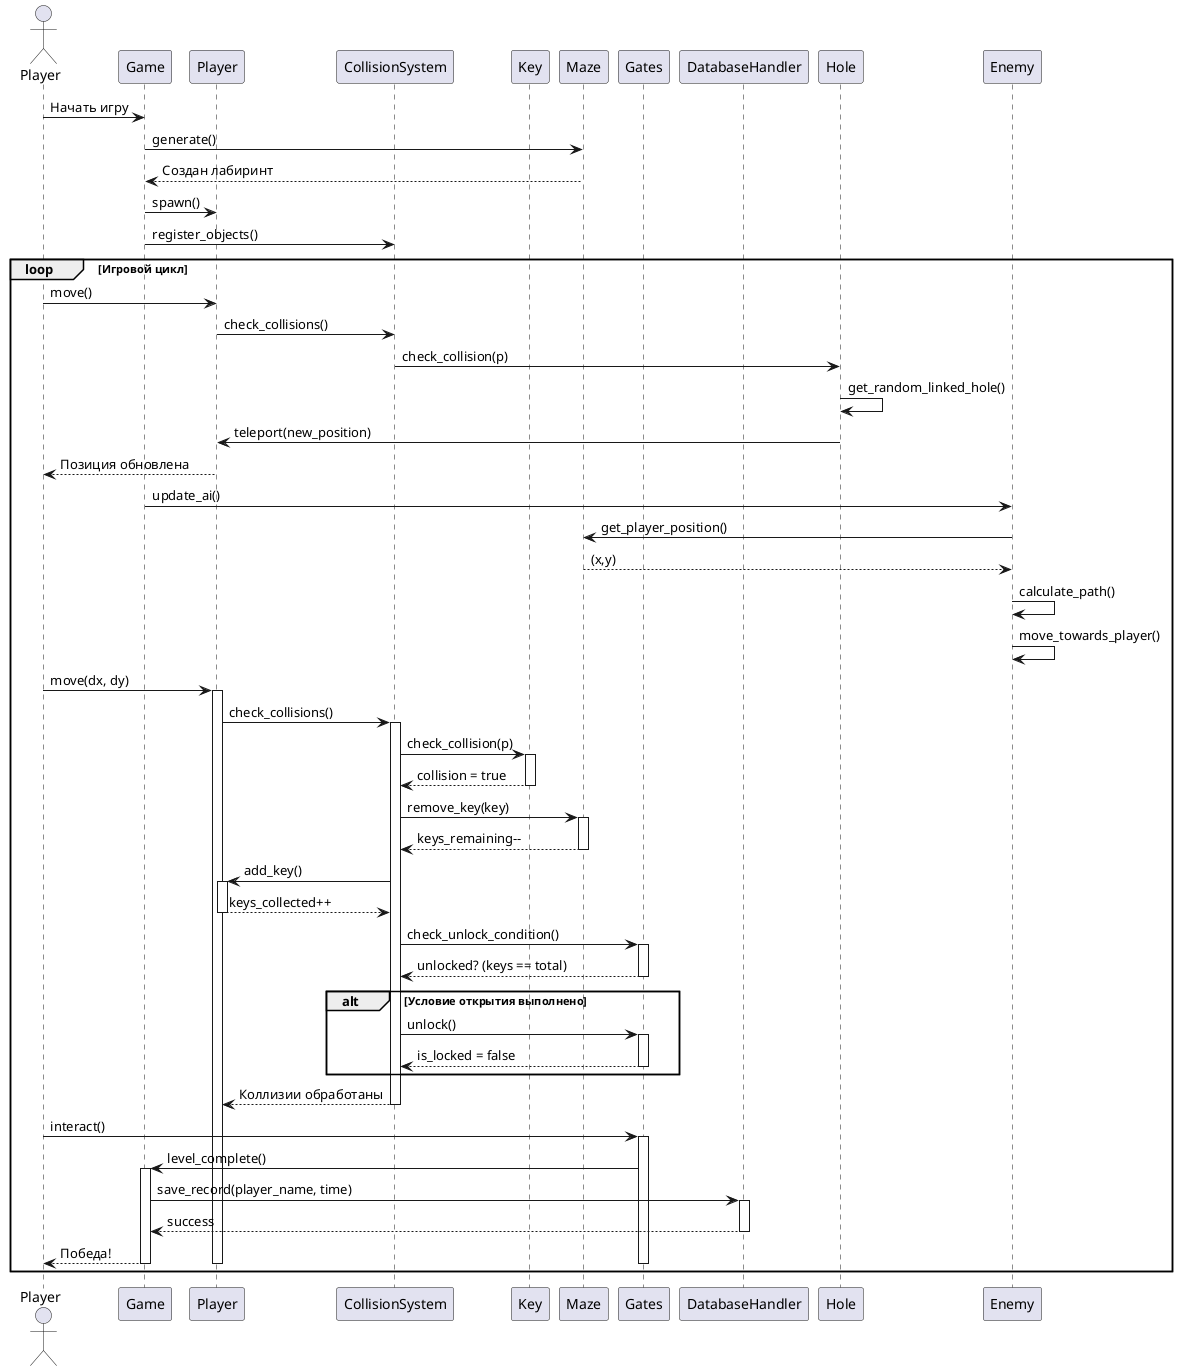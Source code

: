 @startuml

actor Player as player
participant "Game" as game
participant "Player" as p
participant "CollisionSystem" as cs
participant "Key" as key
participant "Maze" as maze
participant "Gates" as gates
participant "DatabaseHandler" as db

player -> game: Начать игру
game -> maze: generate()
maze --> game: Создан лабиринт
game -> p: spawn()
game -> cs: register_objects()



loop Игровой цикл
    participant "Hole" as hole

    player -> p: move()
    p -> cs: check_collisions()
    cs -> hole: check_collision(p)
    hole -> hole: get_random_linked_hole()
    hole -> p: teleport(new_position)
    p --> player: Позиция обновлена

    participant "Enemy" as enemy

    game -> enemy: update_ai()
    enemy -> maze: get_player_position()
    maze --> enemy: (x,y)
    enemy -> enemy: calculate_path()
    enemy -> enemy: move_towards_player()

  player -> p: move(dx, dy)
  activate p
  p -> cs: check_collisions()
  activate cs

  cs -> key: check_collision(p)
  activate key
  key --> cs: collision = true
  deactivate key

  cs -> maze: remove_key(key)
  activate maze
  maze --> cs: keys_remaining--
  deactivate maze

  cs -> p: add_key()
  activate p
  p --> cs: keys_collected++
  deactivate p

  cs -> gates: check_unlock_condition()
  activate gates
  gates --> cs: unlocked? (keys == total)
  deactivate gates

  alt Условие открытия выполнено
    cs -> gates: unlock()
    activate gates
    gates --> cs: is_locked = false
    deactivate gates
  end

  cs --> p: Коллизии обработаны
  deactivate cs

  player -> gates: interact()
  activate gates
  gates -> game: level_complete()
  activate game
  game -> db: save_record(player_name, time)
  activate db
  db --> game: success
  deactivate db
  game --> player: Победа!
  deactivate game
  deactivate gates
  deactivate p
end

@enduml